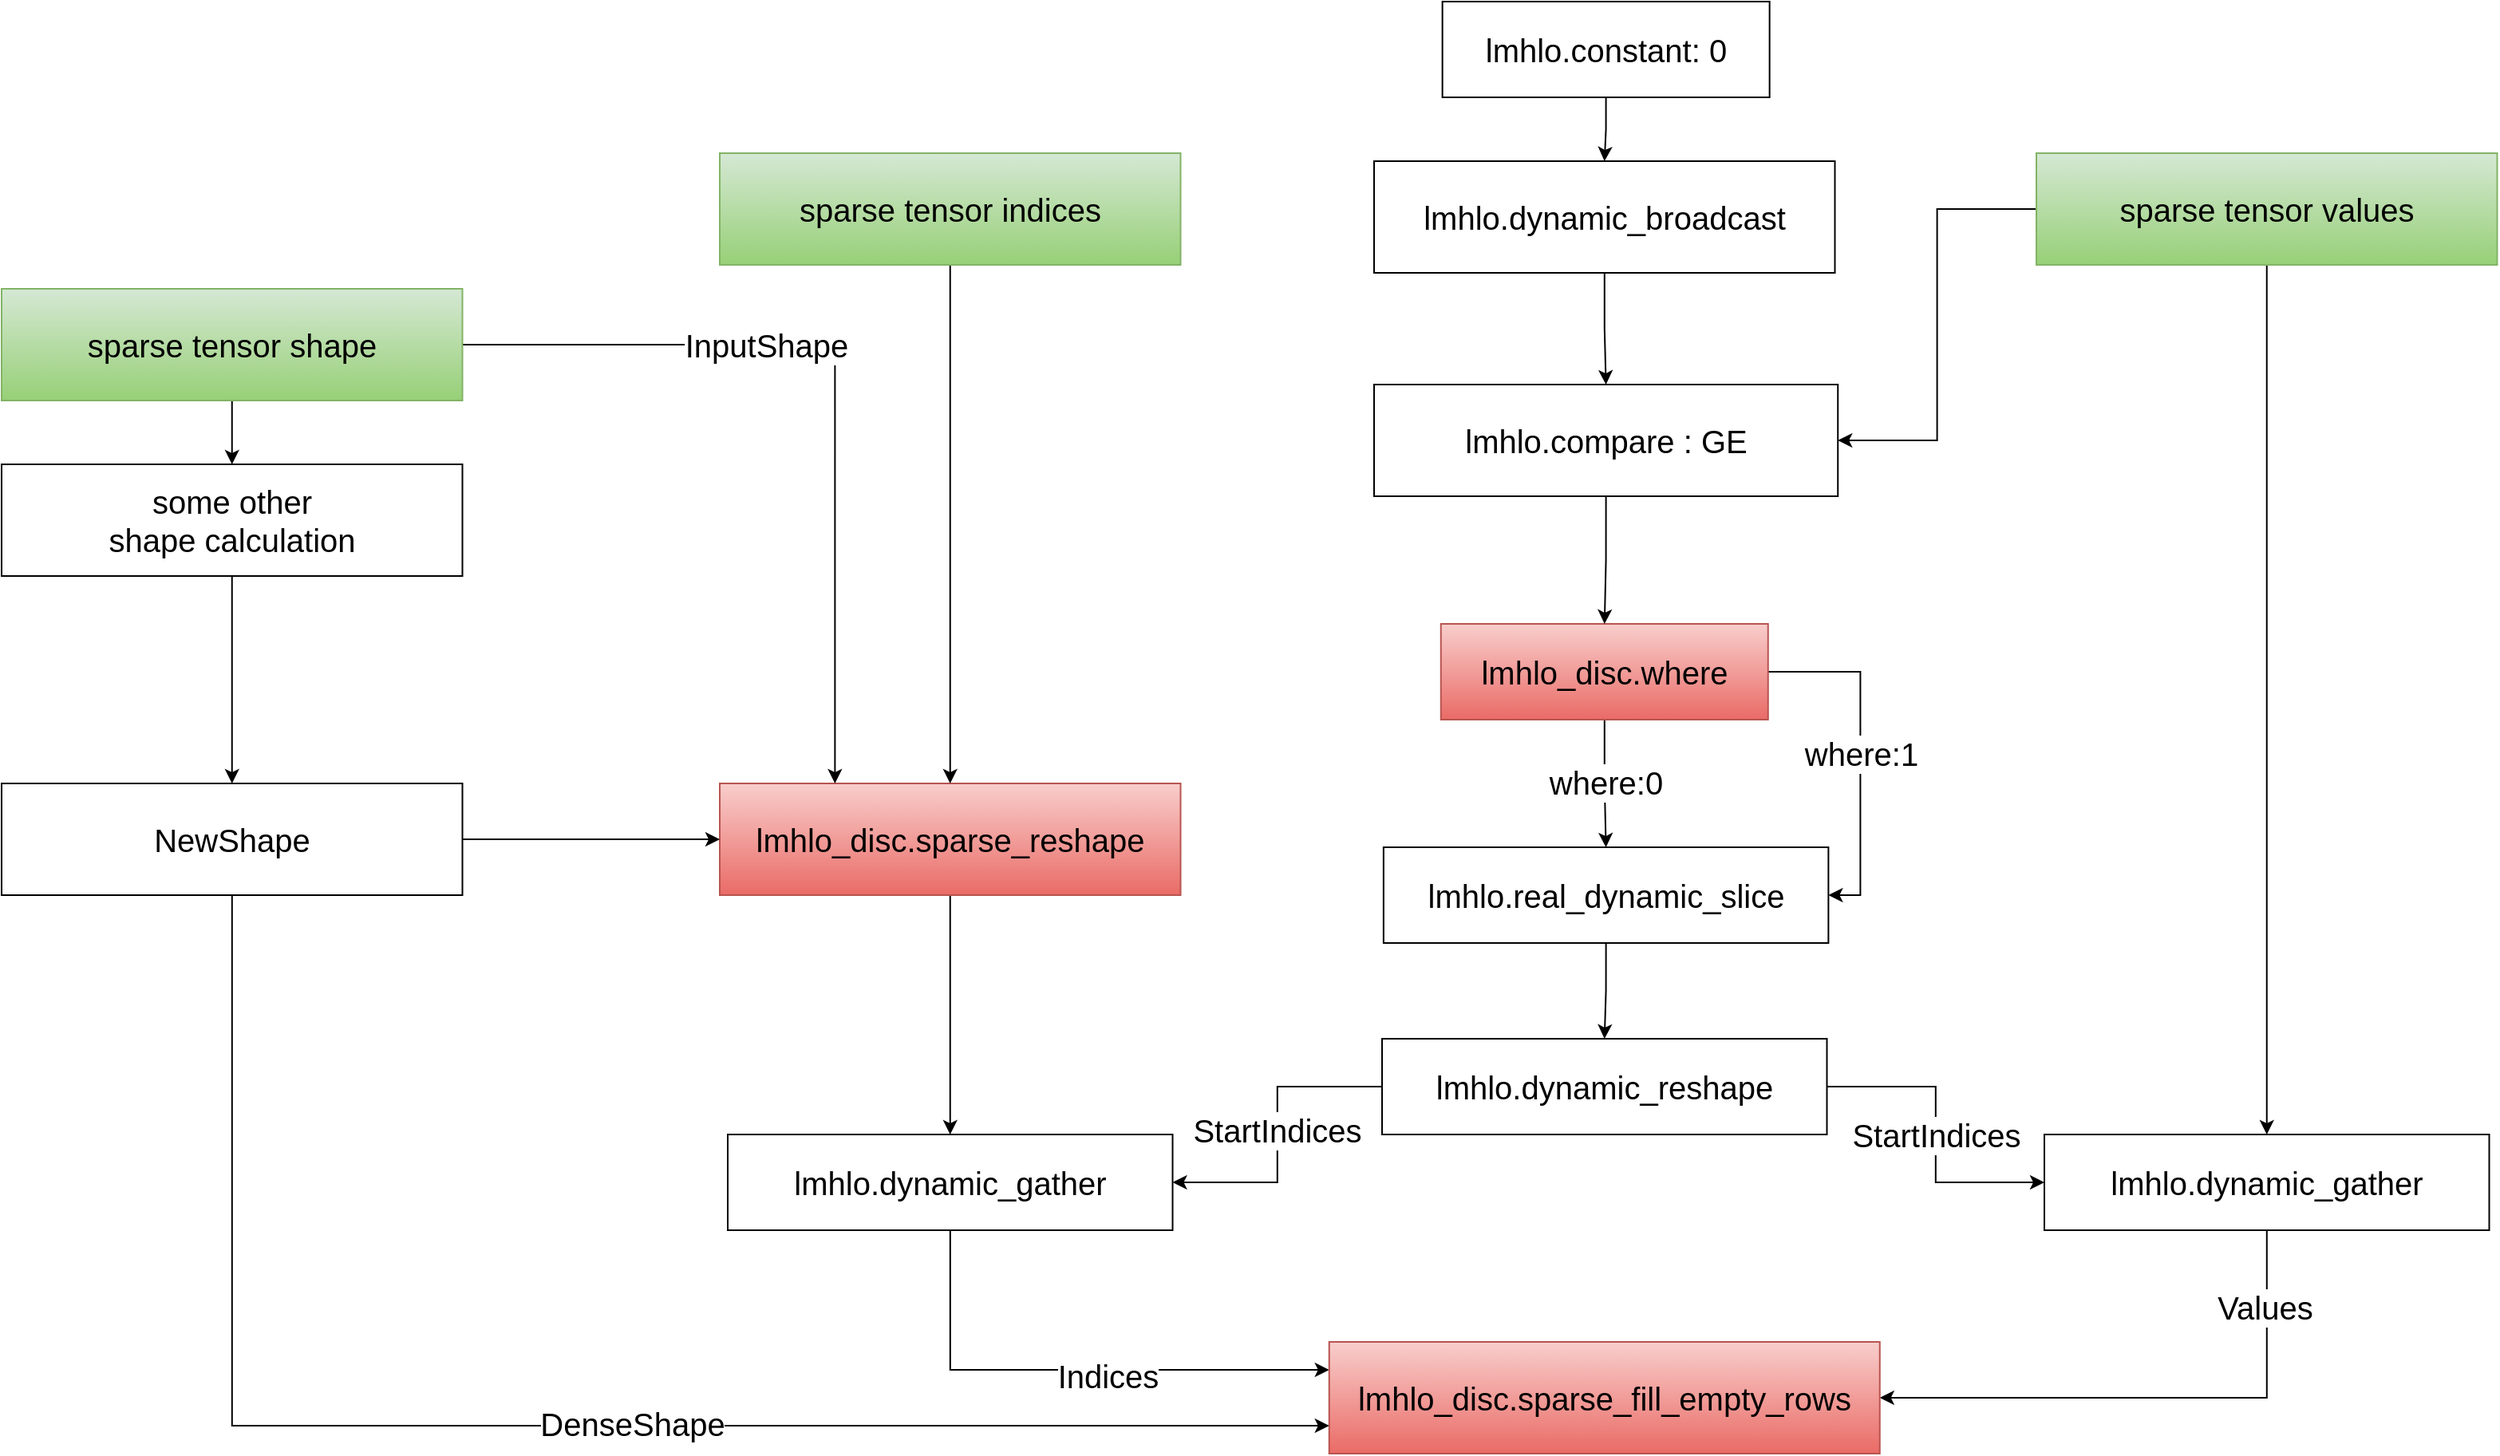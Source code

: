 <mxfile version="20.8.1" type="github">
  <diagram id="d8bZDvyaRTqL3WgqzmWe" name="第 1 页">
    <mxGraphModel dx="3781" dy="1156" grid="1" gridSize="10" guides="1" tooltips="1" connect="1" arrows="1" fold="1" page="1" pageScale="1" pageWidth="827" pageHeight="1169" math="0" shadow="0">
      <root>
        <mxCell id="0" />
        <mxCell id="1" parent="0" />
        <mxCell id="cq9_FSoDsHFWqfSbP8nX-9" style="edgeStyle=orthogonalEdgeStyle;rounded=0;orthogonalLoop=1;jettySize=auto;html=1;fontSize=20;" edge="1" parent="1" source="cq9_FSoDsHFWqfSbP8nX-2" target="cq9_FSoDsHFWqfSbP8nX-8">
          <mxGeometry relative="1" as="geometry" />
        </mxCell>
        <mxCell id="cq9_FSoDsHFWqfSbP8nX-10" value="where:0" style="edgeLabel;html=1;align=center;verticalAlign=middle;resizable=0;points=[];fontSize=20;" vertex="1" connectable="0" parent="cq9_FSoDsHFWqfSbP8nX-9">
          <mxGeometry x="-0.036" relative="1" as="geometry">
            <mxPoint as="offset" />
          </mxGeometry>
        </mxCell>
        <mxCell id="cq9_FSoDsHFWqfSbP8nX-20" value="where:1" style="edgeStyle=orthogonalEdgeStyle;rounded=0;orthogonalLoop=1;jettySize=auto;html=1;exitX=1;exitY=0.5;exitDx=0;exitDy=0;entryX=1;entryY=0.5;entryDx=0;entryDy=0;fontSize=20;" edge="1" parent="1" source="cq9_FSoDsHFWqfSbP8nX-2" target="cq9_FSoDsHFWqfSbP8nX-8">
          <mxGeometry relative="1" as="geometry" />
        </mxCell>
        <mxCell id="cq9_FSoDsHFWqfSbP8nX-2" value="lmhlo_disc.where" style="rounded=0;whiteSpace=wrap;html=1;fontSize=20;fillColor=#f8cecc;strokeColor=#b85450;gradientColor=#ea6b66;" vertex="1" parent="1">
          <mxGeometry x="781.88" y="460" width="205" height="60" as="geometry" />
        </mxCell>
        <mxCell id="cq9_FSoDsHFWqfSbP8nX-7" style="edgeStyle=orthogonalEdgeStyle;rounded=0;orthogonalLoop=1;jettySize=auto;html=1;exitX=0.5;exitY=1;exitDx=0;exitDy=0;fontSize=20;" edge="1" parent="1" source="cq9_FSoDsHFWqfSbP8nX-3" target="cq9_FSoDsHFWqfSbP8nX-2">
          <mxGeometry relative="1" as="geometry" />
        </mxCell>
        <mxCell id="cq9_FSoDsHFWqfSbP8nX-3" value="lmhlo.compare : GE" style="rounded=0;whiteSpace=wrap;html=1;fontSize=20;" vertex="1" parent="1">
          <mxGeometry x="740" y="310" width="290.62" height="70" as="geometry" />
        </mxCell>
        <mxCell id="cq9_FSoDsHFWqfSbP8nX-38" style="edgeStyle=orthogonalEdgeStyle;rounded=0;orthogonalLoop=1;jettySize=auto;html=1;entryX=0.5;entryY=0;entryDx=0;entryDy=0;fontSize=20;" edge="1" parent="1" source="cq9_FSoDsHFWqfSbP8nX-4" target="cq9_FSoDsHFWqfSbP8nX-3">
          <mxGeometry relative="1" as="geometry" />
        </mxCell>
        <mxCell id="cq9_FSoDsHFWqfSbP8nX-4" value="lmhlo.dynamic_broadcast" style="rounded=0;whiteSpace=wrap;html=1;fontSize=20;" vertex="1" parent="1">
          <mxGeometry x="740" y="170" width="288.75" height="70" as="geometry" />
        </mxCell>
        <mxCell id="cq9_FSoDsHFWqfSbP8nX-19" style="edgeStyle=orthogonalEdgeStyle;rounded=0;orthogonalLoop=1;jettySize=auto;html=1;exitX=0.5;exitY=1;exitDx=0;exitDy=0;entryX=0.5;entryY=0;entryDx=0;entryDy=0;fontSize=20;" edge="1" parent="1" source="cq9_FSoDsHFWqfSbP8nX-8" target="cq9_FSoDsHFWqfSbP8nX-18">
          <mxGeometry relative="1" as="geometry" />
        </mxCell>
        <mxCell id="cq9_FSoDsHFWqfSbP8nX-8" value="lmhlo.real_dynamic_slice" style="rounded=0;whiteSpace=wrap;html=1;fontSize=20;" vertex="1" parent="1">
          <mxGeometry x="745.94" y="600" width="278.75" height="60" as="geometry" />
        </mxCell>
        <mxCell id="cq9_FSoDsHFWqfSbP8nX-62" style="edgeStyle=orthogonalEdgeStyle;rounded=0;orthogonalLoop=1;jettySize=auto;html=1;entryX=1;entryY=0.5;entryDx=0;entryDy=0;fontSize=20;" edge="1" parent="1" source="cq9_FSoDsHFWqfSbP8nX-14" target="cq9_FSoDsHFWqfSbP8nX-47">
          <mxGeometry relative="1" as="geometry">
            <Array as="points">
              <mxPoint x="1299" y="945" />
            </Array>
          </mxGeometry>
        </mxCell>
        <mxCell id="cq9_FSoDsHFWqfSbP8nX-63" value="Values" style="edgeLabel;html=1;align=center;verticalAlign=middle;resizable=0;points=[];fontSize=20;" vertex="1" connectable="0" parent="cq9_FSoDsHFWqfSbP8nX-62">
          <mxGeometry x="-0.724" y="-2" relative="1" as="geometry">
            <mxPoint as="offset" />
          </mxGeometry>
        </mxCell>
        <mxCell id="cq9_FSoDsHFWqfSbP8nX-14" value="lmhlo.dynamic_gather" style="rounded=0;whiteSpace=wrap;html=1;fontSize=20;" vertex="1" parent="1">
          <mxGeometry x="1160" y="780" width="278.75" height="60" as="geometry" />
        </mxCell>
        <mxCell id="cq9_FSoDsHFWqfSbP8nX-50" value="StartIndices" style="edgeStyle=orthogonalEdgeStyle;rounded=0;orthogonalLoop=1;jettySize=auto;html=1;exitX=1;exitY=0.5;exitDx=0;exitDy=0;entryX=0;entryY=0.5;entryDx=0;entryDy=0;fontSize=20;" edge="1" parent="1" source="cq9_FSoDsHFWqfSbP8nX-18" target="cq9_FSoDsHFWqfSbP8nX-14">
          <mxGeometry relative="1" as="geometry" />
        </mxCell>
        <mxCell id="cq9_FSoDsHFWqfSbP8nX-53" style="edgeStyle=orthogonalEdgeStyle;rounded=0;orthogonalLoop=1;jettySize=auto;html=1;exitX=0;exitY=0.5;exitDx=0;exitDy=0;entryX=1;entryY=0.5;entryDx=0;entryDy=0;fontSize=20;" edge="1" parent="1" source="cq9_FSoDsHFWqfSbP8nX-18" target="cq9_FSoDsHFWqfSbP8nX-27">
          <mxGeometry relative="1" as="geometry" />
        </mxCell>
        <mxCell id="cq9_FSoDsHFWqfSbP8nX-54" value="StartIndices" style="edgeLabel;html=1;align=center;verticalAlign=middle;resizable=0;points=[];fontSize=20;" vertex="1" connectable="0" parent="cq9_FSoDsHFWqfSbP8nX-53">
          <mxGeometry x="-0.032" y="-1" relative="1" as="geometry">
            <mxPoint as="offset" />
          </mxGeometry>
        </mxCell>
        <mxCell id="cq9_FSoDsHFWqfSbP8nX-18" value="lmhlo.dynamic_reshape" style="rounded=0;whiteSpace=wrap;html=1;fontSize=20;" vertex="1" parent="1">
          <mxGeometry x="745" y="720" width="278.75" height="60" as="geometry" />
        </mxCell>
        <mxCell id="cq9_FSoDsHFWqfSbP8nX-48" style="edgeStyle=orthogonalEdgeStyle;rounded=0;orthogonalLoop=1;jettySize=auto;html=1;exitX=0;exitY=0.5;exitDx=0;exitDy=0;entryX=1;entryY=0.5;entryDx=0;entryDy=0;fontSize=20;" edge="1" parent="1" source="cq9_FSoDsHFWqfSbP8nX-22" target="cq9_FSoDsHFWqfSbP8nX-3">
          <mxGeometry relative="1" as="geometry" />
        </mxCell>
        <mxCell id="cq9_FSoDsHFWqfSbP8nX-49" style="edgeStyle=orthogonalEdgeStyle;rounded=0;orthogonalLoop=1;jettySize=auto;html=1;entryX=0.5;entryY=0;entryDx=0;entryDy=0;fontSize=20;" edge="1" parent="1" source="cq9_FSoDsHFWqfSbP8nX-22" target="cq9_FSoDsHFWqfSbP8nX-14">
          <mxGeometry relative="1" as="geometry" />
        </mxCell>
        <mxCell id="cq9_FSoDsHFWqfSbP8nX-22" value="sparse tensor values" style="rounded=0;whiteSpace=wrap;html=1;fontSize=20;fillColor=#d5e8d4;strokeColor=#82b366;gradientColor=#97d077;" vertex="1" parent="1">
          <mxGeometry x="1155" y="165" width="288.75" height="70" as="geometry" />
        </mxCell>
        <mxCell id="cq9_FSoDsHFWqfSbP8nX-39" style="edgeStyle=orthogonalEdgeStyle;rounded=0;orthogonalLoop=1;jettySize=auto;html=1;entryX=0.5;entryY=0;entryDx=0;entryDy=0;fontSize=20;" edge="1" parent="1" source="cq9_FSoDsHFWqfSbP8nX-25" target="cq9_FSoDsHFWqfSbP8nX-4">
          <mxGeometry relative="1" as="geometry" />
        </mxCell>
        <mxCell id="cq9_FSoDsHFWqfSbP8nX-25" value="lmhlo.constant: 0" style="rounded=0;whiteSpace=wrap;html=1;fontSize=20;" vertex="1" parent="1">
          <mxGeometry x="782.82" y="70" width="205" height="60" as="geometry" />
        </mxCell>
        <mxCell id="cq9_FSoDsHFWqfSbP8nX-68" style="edgeStyle=orthogonalEdgeStyle;rounded=0;orthogonalLoop=1;jettySize=auto;html=1;entryX=0;entryY=0.25;entryDx=0;entryDy=0;fontSize=20;" edge="1" parent="1" source="cq9_FSoDsHFWqfSbP8nX-27" target="cq9_FSoDsHFWqfSbP8nX-47">
          <mxGeometry relative="1" as="geometry">
            <Array as="points">
              <mxPoint x="474" y="928" />
            </Array>
          </mxGeometry>
        </mxCell>
        <mxCell id="cq9_FSoDsHFWqfSbP8nX-70" value="Indices" style="edgeLabel;html=1;align=center;verticalAlign=middle;resizable=0;points=[];fontSize=20;" vertex="1" connectable="0" parent="cq9_FSoDsHFWqfSbP8nX-68">
          <mxGeometry x="0.145" y="-2" relative="1" as="geometry">
            <mxPoint y="1" as="offset" />
          </mxGeometry>
        </mxCell>
        <mxCell id="cq9_FSoDsHFWqfSbP8nX-27" value="lmhlo.dynamic_gather" style="rounded=0;whiteSpace=wrap;html=1;fontSize=20;" vertex="1" parent="1">
          <mxGeometry x="335" y="780" width="278.75" height="60" as="geometry" />
        </mxCell>
        <mxCell id="cq9_FSoDsHFWqfSbP8nX-65" style="edgeStyle=orthogonalEdgeStyle;rounded=0;orthogonalLoop=1;jettySize=auto;html=1;entryX=0.5;entryY=0;entryDx=0;entryDy=0;fontSize=20;" edge="1" parent="1" source="cq9_FSoDsHFWqfSbP8nX-28" target="cq9_FSoDsHFWqfSbP8nX-64">
          <mxGeometry relative="1" as="geometry" />
        </mxCell>
        <mxCell id="cq9_FSoDsHFWqfSbP8nX-28" value="some other&lt;br&gt;shape calculation" style="rounded=0;whiteSpace=wrap;html=1;fontSize=20;" vertex="1" parent="1">
          <mxGeometry x="-120" y="360" width="288.75" height="70" as="geometry" />
        </mxCell>
        <mxCell id="cq9_FSoDsHFWqfSbP8nX-52" style="edgeStyle=orthogonalEdgeStyle;rounded=0;orthogonalLoop=1;jettySize=auto;html=1;fontSize=20;" edge="1" parent="1" source="cq9_FSoDsHFWqfSbP8nX-29" target="cq9_FSoDsHFWqfSbP8nX-27">
          <mxGeometry relative="1" as="geometry" />
        </mxCell>
        <mxCell id="cq9_FSoDsHFWqfSbP8nX-29" value="lmhlo_disc.sparse_reshape" style="rounded=0;whiteSpace=wrap;html=1;fontSize=20;fillColor=#f8cecc;strokeColor=#b85450;gradientColor=#ea6b66;" vertex="1" parent="1">
          <mxGeometry x="330" y="560" width="288.75" height="70" as="geometry" />
        </mxCell>
        <mxCell id="cq9_FSoDsHFWqfSbP8nX-42" style="edgeStyle=orthogonalEdgeStyle;rounded=0;orthogonalLoop=1;jettySize=auto;html=1;entryX=0.5;entryY=0;entryDx=0;entryDy=0;fontSize=20;" edge="1" parent="1" source="cq9_FSoDsHFWqfSbP8nX-36" target="cq9_FSoDsHFWqfSbP8nX-29">
          <mxGeometry relative="1" as="geometry" />
        </mxCell>
        <mxCell id="cq9_FSoDsHFWqfSbP8nX-36" value="sparse tensor indices" style="rounded=0;whiteSpace=wrap;html=1;fontSize=20;fillColor=#d5e8d4;gradientColor=#97d077;strokeColor=#82b366;" vertex="1" parent="1">
          <mxGeometry x="330" y="165" width="288.75" height="70" as="geometry" />
        </mxCell>
        <mxCell id="cq9_FSoDsHFWqfSbP8nX-44" style="edgeStyle=orthogonalEdgeStyle;rounded=0;orthogonalLoop=1;jettySize=auto;html=1;entryX=0.5;entryY=0;entryDx=0;entryDy=0;fontSize=20;" edge="1" parent="1" source="cq9_FSoDsHFWqfSbP8nX-43" target="cq9_FSoDsHFWqfSbP8nX-28">
          <mxGeometry relative="1" as="geometry" />
        </mxCell>
        <mxCell id="cq9_FSoDsHFWqfSbP8nX-57" style="edgeStyle=orthogonalEdgeStyle;rounded=0;orthogonalLoop=1;jettySize=auto;html=1;entryX=0.25;entryY=0;entryDx=0;entryDy=0;fontSize=20;" edge="1" parent="1" source="cq9_FSoDsHFWqfSbP8nX-43" target="cq9_FSoDsHFWqfSbP8nX-29">
          <mxGeometry relative="1" as="geometry" />
        </mxCell>
        <mxCell id="cq9_FSoDsHFWqfSbP8nX-58" value="InputShape" style="edgeLabel;html=1;align=center;verticalAlign=middle;resizable=0;points=[];fontSize=20;" vertex="1" connectable="0" parent="cq9_FSoDsHFWqfSbP8nX-57">
          <mxGeometry x="-0.252" relative="1" as="geometry">
            <mxPoint as="offset" />
          </mxGeometry>
        </mxCell>
        <mxCell id="cq9_FSoDsHFWqfSbP8nX-43" value="sparse tensor shape" style="rounded=0;whiteSpace=wrap;html=1;fontSize=20;fillColor=#d5e8d4;gradientColor=#97d077;strokeColor=#82b366;" vertex="1" parent="1">
          <mxGeometry x="-120" y="250" width="288.75" height="70" as="geometry" />
        </mxCell>
        <mxCell id="cq9_FSoDsHFWqfSbP8nX-47" value="lmhlo_disc.sparse_fill_empty_rows" style="rounded=0;whiteSpace=wrap;html=1;fontSize=20;fillColor=#f8cecc;strokeColor=#b85450;gradientColor=#ea6b66;" vertex="1" parent="1">
          <mxGeometry x="711.87" y="910" width="345" height="70" as="geometry" />
        </mxCell>
        <mxCell id="cq9_FSoDsHFWqfSbP8nX-66" style="edgeStyle=orthogonalEdgeStyle;rounded=0;orthogonalLoop=1;jettySize=auto;html=1;entryX=0;entryY=0.5;entryDx=0;entryDy=0;fontSize=20;" edge="1" parent="1" source="cq9_FSoDsHFWqfSbP8nX-64" target="cq9_FSoDsHFWqfSbP8nX-29">
          <mxGeometry relative="1" as="geometry" />
        </mxCell>
        <mxCell id="cq9_FSoDsHFWqfSbP8nX-69" style="edgeStyle=orthogonalEdgeStyle;rounded=0;orthogonalLoop=1;jettySize=auto;html=1;entryX=0;entryY=0.75;entryDx=0;entryDy=0;fontSize=20;" edge="1" parent="1" source="cq9_FSoDsHFWqfSbP8nX-64" target="cq9_FSoDsHFWqfSbP8nX-47">
          <mxGeometry relative="1" as="geometry">
            <Array as="points">
              <mxPoint x="24" y="963" />
            </Array>
          </mxGeometry>
        </mxCell>
        <mxCell id="cq9_FSoDsHFWqfSbP8nX-71" value="DenseShape" style="edgeLabel;html=1;align=center;verticalAlign=middle;resizable=0;points=[];fontSize=20;" vertex="1" connectable="0" parent="cq9_FSoDsHFWqfSbP8nX-69">
          <mxGeometry x="0.143" y="3" relative="1" as="geometry">
            <mxPoint y="1" as="offset" />
          </mxGeometry>
        </mxCell>
        <mxCell id="cq9_FSoDsHFWqfSbP8nX-64" value="NewShape" style="rounded=0;whiteSpace=wrap;html=1;fontSize=20;" vertex="1" parent="1">
          <mxGeometry x="-120" y="560" width="288.75" height="70" as="geometry" />
        </mxCell>
      </root>
    </mxGraphModel>
  </diagram>
</mxfile>
